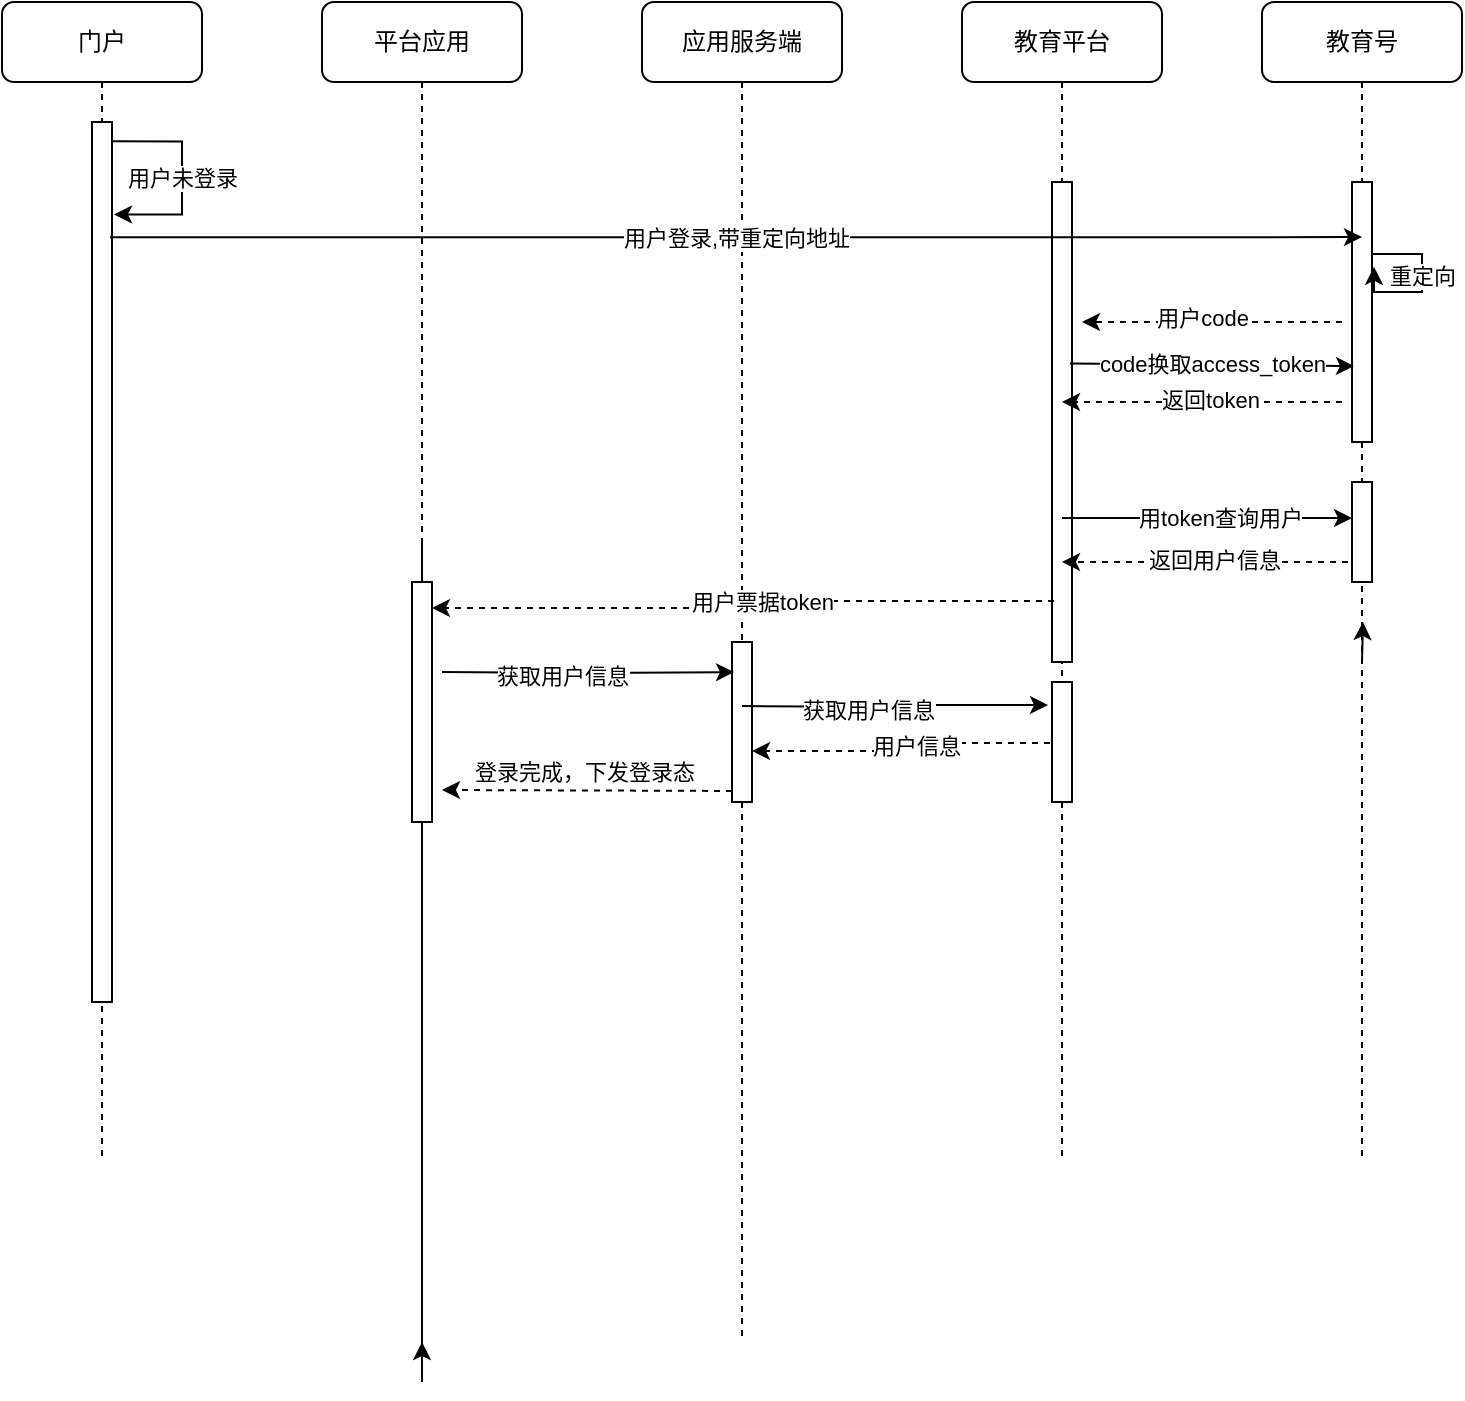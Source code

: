 <mxfile version="21.0.2" type="github">
  <diagram name="Page-1" id="0783ab3e-0a74-02c8-0abd-f7b4e66b4bec">
    <mxGraphModel dx="954" dy="562" grid="1" gridSize="10" guides="1" tooltips="1" connect="1" arrows="1" fold="1" page="1" pageScale="1" pageWidth="850" pageHeight="1100" background="none" math="0" shadow="0">
      <root>
        <mxCell id="0" />
        <mxCell id="1" parent="0" />
        <mxCell id="YV2BT5zyzoHaoUn2P1-p-2" value="平台应用" style="shape=umlLifeline;perimeter=lifelinePerimeter;whiteSpace=wrap;html=1;container=1;collapsible=0;recursiveResize=0;outlineConnect=0;rounded=1;shadow=0;comic=0;labelBackgroundColor=none;strokeWidth=1;fontFamily=Verdana;fontSize=12;align=center;" vertex="1" parent="1">
          <mxGeometry x="260" y="80" width="100" height="670" as="geometry" />
        </mxCell>
        <mxCell id="YV2BT5zyzoHaoUn2P1-p-3" style="edgeStyle=none;rounded=0;orthogonalLoop=1;jettySize=auto;html=1;dashed=1;elbow=vertical;" edge="1" parent="YV2BT5zyzoHaoUn2P1-p-2" target="YV2BT5zyzoHaoUn2P1-p-2">
          <mxGeometry relative="1" as="geometry">
            <mxPoint x="49.5" y="75" as="sourcePoint" />
          </mxGeometry>
        </mxCell>
        <mxCell id="YV2BT5zyzoHaoUn2P1-p-75" style="edgeStyle=orthogonalEdgeStyle;rounded=0;orthogonalLoop=1;jettySize=auto;html=1;" edge="1" parent="YV2BT5zyzoHaoUn2P1-p-2" source="YV2BT5zyzoHaoUn2P1-p-68" target="YV2BT5zyzoHaoUn2P1-p-2">
          <mxGeometry relative="1" as="geometry" />
        </mxCell>
        <mxCell id="YV2BT5zyzoHaoUn2P1-p-68" value="" style="html=1;points=[];perimeter=orthogonalPerimeter;rounded=0;shadow=0;comic=0;labelBackgroundColor=none;strokeWidth=1;fontFamily=Verdana;fontSize=12;align=center;" vertex="1" parent="YV2BT5zyzoHaoUn2P1-p-2">
          <mxGeometry x="45" y="290" width="10" height="120" as="geometry" />
        </mxCell>
        <mxCell id="YV2BT5zyzoHaoUn2P1-p-5" value="应用服务端" style="shape=umlLifeline;perimeter=lifelinePerimeter;whiteSpace=wrap;html=1;container=1;collapsible=0;recursiveResize=0;outlineConnect=0;rounded=1;shadow=0;comic=0;labelBackgroundColor=none;strokeWidth=1;fontFamily=Verdana;fontSize=12;align=center;" vertex="1" parent="1">
          <mxGeometry x="420" y="80" width="100" height="670" as="geometry" />
        </mxCell>
        <mxCell id="YV2BT5zyzoHaoUn2P1-p-7" style="edgeStyle=none;rounded=0;orthogonalLoop=1;jettySize=auto;html=1;elbow=vertical;" edge="1" parent="YV2BT5zyzoHaoUn2P1-p-5" target="YV2BT5zyzoHaoUn2P1-p-5">
          <mxGeometry relative="1" as="geometry">
            <mxPoint x="49.5" y="530" as="sourcePoint" />
          </mxGeometry>
        </mxCell>
        <mxCell id="YV2BT5zyzoHaoUn2P1-p-8" style="edgeStyle=orthogonalEdgeStyle;rounded=0;orthogonalLoop=1;jettySize=auto;html=1;" edge="1" parent="YV2BT5zyzoHaoUn2P1-p-5" target="YV2BT5zyzoHaoUn2P1-p-5">
          <mxGeometry relative="1" as="geometry">
            <Array as="points">
              <mxPoint x="50" y="230" />
              <mxPoint x="50" y="230" />
            </Array>
            <mxPoint x="49.5" y="530" as="sourcePoint" />
          </mxGeometry>
        </mxCell>
        <mxCell id="YV2BT5zyzoHaoUn2P1-p-69" value="" style="html=1;points=[];perimeter=orthogonalPerimeter;rounded=0;shadow=0;comic=0;labelBackgroundColor=none;strokeWidth=1;fontFamily=Verdana;fontSize=12;align=center;" vertex="1" parent="YV2BT5zyzoHaoUn2P1-p-5">
          <mxGeometry x="45" y="320" width="10" height="80" as="geometry" />
        </mxCell>
        <mxCell id="YV2BT5zyzoHaoUn2P1-p-10" value="教育平台" style="shape=umlLifeline;perimeter=lifelinePerimeter;whiteSpace=wrap;html=1;container=1;collapsible=0;recursiveResize=0;outlineConnect=0;rounded=1;shadow=0;comic=0;labelBackgroundColor=none;strokeWidth=1;fontFamily=Verdana;fontSize=12;align=center;" vertex="1" parent="1">
          <mxGeometry x="580" y="80" width="100" height="580" as="geometry" />
        </mxCell>
        <mxCell id="YV2BT5zyzoHaoUn2P1-p-11" style="edgeStyle=orthogonalEdgeStyle;rounded=0;orthogonalLoop=1;jettySize=auto;html=1;" edge="1" parent="YV2BT5zyzoHaoUn2P1-p-10" source="YV2BT5zyzoHaoUn2P1-p-12" target="YV2BT5zyzoHaoUn2P1-p-10">
          <mxGeometry relative="1" as="geometry">
            <Array as="points">
              <mxPoint x="50" y="230" />
              <mxPoint x="50" y="230" />
            </Array>
          </mxGeometry>
        </mxCell>
        <mxCell id="YV2BT5zyzoHaoUn2P1-p-12" value="" style="html=1;points=[];perimeter=orthogonalPerimeter;rounded=0;shadow=0;comic=0;labelBackgroundColor=none;strokeWidth=1;fontFamily=Verdana;fontSize=12;align=center;" vertex="1" parent="YV2BT5zyzoHaoUn2P1-p-10">
          <mxGeometry x="45" y="90" width="10" height="240" as="geometry" />
        </mxCell>
        <mxCell id="YV2BT5zyzoHaoUn2P1-p-74" value="" style="html=1;points=[];perimeter=orthogonalPerimeter;rounded=0;shadow=0;comic=0;labelBackgroundColor=none;strokeWidth=1;fontFamily=Verdana;fontSize=12;align=center;" vertex="1" parent="YV2BT5zyzoHaoUn2P1-p-10">
          <mxGeometry x="45" y="340" width="10" height="60" as="geometry" />
        </mxCell>
        <mxCell id="YV2BT5zyzoHaoUn2P1-p-14" value="门户" style="shape=umlLifeline;perimeter=lifelinePerimeter;whiteSpace=wrap;html=1;container=1;collapsible=0;recursiveResize=0;outlineConnect=0;rounded=1;shadow=0;comic=0;labelBackgroundColor=none;strokeWidth=1;fontFamily=Verdana;fontSize=12;align=center;" vertex="1" parent="1">
          <mxGeometry x="100" y="80" width="100" height="580" as="geometry" />
        </mxCell>
        <mxCell id="YV2BT5zyzoHaoUn2P1-p-15" value="" style="html=1;points=[];perimeter=orthogonalPerimeter;rounded=0;shadow=0;comic=0;labelBackgroundColor=none;strokeWidth=1;fontFamily=Verdana;fontSize=12;align=center;" vertex="1" parent="YV2BT5zyzoHaoUn2P1-p-14">
          <mxGeometry x="45" y="60" width="10" height="440" as="geometry" />
        </mxCell>
        <mxCell id="YV2BT5zyzoHaoUn2P1-p-61" value="用户未登录" style="edgeStyle=orthogonalEdgeStyle;rounded=0;orthogonalLoop=1;jettySize=auto;html=1;entryX=1.1;entryY=0.105;entryDx=0;entryDy=0;entryPerimeter=0;exitX=1;exitY=0.022;exitDx=0;exitDy=0;exitPerimeter=0;" edge="1" parent="YV2BT5zyzoHaoUn2P1-p-14" source="YV2BT5zyzoHaoUn2P1-p-15" target="YV2BT5zyzoHaoUn2P1-p-15">
          <mxGeometry relative="1" as="geometry">
            <Array as="points">
              <mxPoint x="90" y="70" />
              <mxPoint x="90" y="106" />
            </Array>
          </mxGeometry>
        </mxCell>
        <mxCell id="YV2BT5zyzoHaoUn2P1-p-18" value="教育号" style="shape=umlLifeline;perimeter=lifelinePerimeter;whiteSpace=wrap;html=1;container=1;collapsible=0;recursiveResize=0;outlineConnect=0;rounded=1;shadow=0;comic=0;labelBackgroundColor=none;strokeWidth=1;fontFamily=Verdana;fontSize=12;align=center;" vertex="1" parent="1">
          <mxGeometry x="730" y="80" width="100" height="580" as="geometry" />
        </mxCell>
        <mxCell id="YV2BT5zyzoHaoUn2P1-p-19" style="edgeStyle=none;rounded=0;orthogonalLoop=1;jettySize=auto;html=1;" edge="1" parent="YV2BT5zyzoHaoUn2P1-p-18" source="YV2BT5zyzoHaoUn2P1-p-20">
          <mxGeometry relative="1" as="geometry">
            <mxPoint x="55" y="190" as="targetPoint" />
          </mxGeometry>
        </mxCell>
        <mxCell id="YV2BT5zyzoHaoUn2P1-p-20" value="" style="html=1;points=[];perimeter=orthogonalPerimeter;rounded=0;shadow=0;comic=0;labelBackgroundColor=none;strokeWidth=1;fontFamily=Verdana;fontSize=12;align=center;" vertex="1" parent="YV2BT5zyzoHaoUn2P1-p-18">
          <mxGeometry x="45" y="90" width="10" height="130" as="geometry" />
        </mxCell>
        <mxCell id="YV2BT5zyzoHaoUn2P1-p-21" value="" style="edgeStyle=none;rounded=0;orthogonalLoop=1;jettySize=auto;html=1;" edge="1" parent="YV2BT5zyzoHaoUn2P1-p-18" target="YV2BT5zyzoHaoUn2P1-p-20">
          <mxGeometry relative="1" as="geometry">
            <mxPoint x="55" y="190" as="sourcePoint" />
          </mxGeometry>
        </mxCell>
        <mxCell id="YV2BT5zyzoHaoUn2P1-p-25" value="" style="html=1;points=[];perimeter=orthogonalPerimeter;rounded=0;shadow=0;comic=0;labelBackgroundColor=none;strokeWidth=1;fontFamily=Verdana;fontSize=12;align=center;" vertex="1" parent="YV2BT5zyzoHaoUn2P1-p-18">
          <mxGeometry x="45" y="240" width="10" height="50" as="geometry" />
        </mxCell>
        <mxCell id="YV2BT5zyzoHaoUn2P1-p-26" style="edgeStyle=orthogonalEdgeStyle;rounded=0;orthogonalLoop=1;jettySize=auto;html=1;" edge="1" parent="YV2BT5zyzoHaoUn2P1-p-18" target="YV2BT5zyzoHaoUn2P1-p-18">
          <mxGeometry relative="1" as="geometry">
            <mxPoint x="50" y="330" as="sourcePoint" />
          </mxGeometry>
        </mxCell>
        <mxCell id="YV2BT5zyzoHaoUn2P1-p-62" value="重定向" style="edgeStyle=orthogonalEdgeStyle;rounded=0;orthogonalLoop=1;jettySize=auto;html=1;entryX=1.1;entryY=0.326;entryDx=0;entryDy=0;entryPerimeter=0;exitX=1;exitY=0.209;exitDx=0;exitDy=0;exitPerimeter=0;" edge="1" parent="YV2BT5zyzoHaoUn2P1-p-18" source="YV2BT5zyzoHaoUn2P1-p-20" target="YV2BT5zyzoHaoUn2P1-p-20">
          <mxGeometry relative="1" as="geometry">
            <Array as="points">
              <mxPoint x="80" y="126" />
              <mxPoint x="80" y="145" />
            </Array>
          </mxGeometry>
        </mxCell>
        <mxCell id="YV2BT5zyzoHaoUn2P1-p-35" style="rounded=0;orthogonalLoop=1;jettySize=auto;html=1;elbow=vertical;dashed=1;exitX=0;exitY=0.931;exitDx=0;exitDy=0;exitPerimeter=0;" edge="1" parent="1" source="YV2BT5zyzoHaoUn2P1-p-69">
          <mxGeometry relative="1" as="geometry">
            <mxPoint x="466" y="552.6" as="sourcePoint" />
            <mxPoint x="320" y="474" as="targetPoint" />
          </mxGeometry>
        </mxCell>
        <mxCell id="YV2BT5zyzoHaoUn2P1-p-36" value="登录完成，下发登录态" style="edgeLabel;html=1;align=center;verticalAlign=middle;resizable=0;points=[];" vertex="1" connectable="0" parent="YV2BT5zyzoHaoUn2P1-p-35">
          <mxGeometry x="-0.314" y="-1" relative="1" as="geometry">
            <mxPoint x="-25" y="-9" as="offset" />
          </mxGeometry>
        </mxCell>
        <mxCell id="YV2BT5zyzoHaoUn2P1-p-38" style="edgeStyle=none;rounded=0;orthogonalLoop=1;jettySize=auto;html=1;elbow=vertical;dashed=1;exitX=-0.2;exitY=0.8;exitDx=0;exitDy=0;exitPerimeter=0;" edge="1" parent="1" source="YV2BT5zyzoHaoUn2P1-p-25" target="YV2BT5zyzoHaoUn2P1-p-10">
          <mxGeometry relative="1" as="geometry">
            <mxPoint x="770" y="535" as="sourcePoint" />
            <mxPoint x="640" y="430" as="targetPoint" />
          </mxGeometry>
        </mxCell>
        <mxCell id="YV2BT5zyzoHaoUn2P1-p-39" value="返回用户信息" style="edgeLabel;html=1;align=center;verticalAlign=middle;resizable=0;points=[];" vertex="1" connectable="0" parent="YV2BT5zyzoHaoUn2P1-p-38">
          <mxGeometry x="-0.314" y="-1" relative="1" as="geometry">
            <mxPoint x="-18" as="offset" />
          </mxGeometry>
        </mxCell>
        <mxCell id="YV2BT5zyzoHaoUn2P1-p-40" style="edgeStyle=orthogonalEdgeStyle;rounded=0;orthogonalLoop=1;jettySize=auto;html=1;dashed=1;exitX=0.1;exitY=0.873;exitDx=0;exitDy=0;exitPerimeter=0;entryX=1;entryY=0.108;entryDx=0;entryDy=0;entryPerimeter=0;" edge="1" parent="1" source="YV2BT5zyzoHaoUn2P1-p-12" target="YV2BT5zyzoHaoUn2P1-p-68">
          <mxGeometry relative="1" as="geometry">
            <mxPoint x="620" y="450" as="sourcePoint" />
            <mxPoint x="380" y="390" as="targetPoint" />
          </mxGeometry>
        </mxCell>
        <mxCell id="YV2BT5zyzoHaoUn2P1-p-41" value="用户票据token" style="edgeLabel;html=1;align=center;verticalAlign=middle;resizable=0;points=[];" vertex="1" connectable="0" parent="YV2BT5zyzoHaoUn2P1-p-40">
          <mxGeometry x="-0.198" relative="1" as="geometry">
            <mxPoint x="-20" as="offset" />
          </mxGeometry>
        </mxCell>
        <mxCell id="YV2BT5zyzoHaoUn2P1-p-50" style="edgeStyle=orthogonalEdgeStyle;rounded=0;orthogonalLoop=1;jettySize=auto;html=1;entryX=1;entryY=0.681;entryDx=0;entryDy=0;entryPerimeter=0;exitX=-0.1;exitY=0.508;exitDx=0;exitDy=0;exitPerimeter=0;dashed=1;" edge="1" parent="1" source="YV2BT5zyzoHaoUn2P1-p-74" target="YV2BT5zyzoHaoUn2P1-p-69">
          <mxGeometry relative="1" as="geometry" />
        </mxCell>
        <mxCell id="YV2BT5zyzoHaoUn2P1-p-51" value="用户信息" style="edgeLabel;html=1;align=center;verticalAlign=middle;resizable=0;points=[];" vertex="1" connectable="0" parent="YV2BT5zyzoHaoUn2P1-p-50">
          <mxGeometry x="-0.124" y="1" relative="1" as="geometry">
            <mxPoint as="offset" />
          </mxGeometry>
        </mxCell>
        <mxCell id="YV2BT5zyzoHaoUn2P1-p-57" value="用户登录,带重定向地址" style="edgeStyle=orthogonalEdgeStyle;rounded=0;orthogonalLoop=1;jettySize=auto;html=1;exitX=0.9;exitY=0.131;exitDx=0;exitDy=0;exitPerimeter=0;entryX=0.5;entryY=0.212;entryDx=0;entryDy=0;entryPerimeter=0;" edge="1" parent="1" source="YV2BT5zyzoHaoUn2P1-p-15" target="YV2BT5zyzoHaoUn2P1-p-20">
          <mxGeometry relative="1" as="geometry">
            <mxPoint x="770" y="191" as="targetPoint" />
          </mxGeometry>
        </mxCell>
        <mxCell id="YV2BT5zyzoHaoUn2P1-p-59" style="edgeStyle=orthogonalEdgeStyle;rounded=0;orthogonalLoop=1;jettySize=auto;html=1;dashed=1;" edge="1" parent="1">
          <mxGeometry relative="1" as="geometry">
            <mxPoint x="770" y="240" as="sourcePoint" />
            <mxPoint x="640" y="240" as="targetPoint" />
          </mxGeometry>
        </mxCell>
        <mxCell id="YV2BT5zyzoHaoUn2P1-p-60" value="用户code" style="edgeLabel;html=1;align=center;verticalAlign=middle;resizable=0;points=[];" vertex="1" connectable="0" parent="YV2BT5zyzoHaoUn2P1-p-59">
          <mxGeometry x="-0.125" y="-2" relative="1" as="geometry">
            <mxPoint x="-13" as="offset" />
          </mxGeometry>
        </mxCell>
        <mxCell id="YV2BT5zyzoHaoUn2P1-p-63" value="code换取access_token" style="edgeStyle=none;rounded=0;orthogonalLoop=1;jettySize=auto;html=1;elbow=vertical;entryX=0.1;entryY=0.708;entryDx=0;entryDy=0;entryPerimeter=0;exitX=0.9;exitY=0.378;exitDx=0;exitDy=0;exitPerimeter=0;" edge="1" parent="1" source="YV2BT5zyzoHaoUn2P1-p-12" target="YV2BT5zyzoHaoUn2P1-p-20">
          <mxGeometry relative="1" as="geometry">
            <mxPoint x="640" y="360" as="sourcePoint" />
            <mxPoint x="770" y="360" as="targetPoint" />
          </mxGeometry>
        </mxCell>
        <mxCell id="YV2BT5zyzoHaoUn2P1-p-64" style="rounded=0;orthogonalLoop=1;jettySize=auto;html=1;elbow=vertical;dashed=1;" edge="1" parent="1" target="YV2BT5zyzoHaoUn2P1-p-10">
          <mxGeometry relative="1" as="geometry">
            <mxPoint x="770" y="280" as="sourcePoint" />
            <mxPoint x="630" y="380" as="targetPoint" />
          </mxGeometry>
        </mxCell>
        <mxCell id="YV2BT5zyzoHaoUn2P1-p-65" value="返回token" style="edgeLabel;html=1;align=center;verticalAlign=middle;resizable=0;points=[];" vertex="1" connectable="0" parent="YV2BT5zyzoHaoUn2P1-p-64">
          <mxGeometry x="-0.314" y="-1" relative="1" as="geometry">
            <mxPoint x="-18" as="offset" />
          </mxGeometry>
        </mxCell>
        <mxCell id="YV2BT5zyzoHaoUn2P1-p-66" style="edgeStyle=none;rounded=0;orthogonalLoop=1;jettySize=auto;html=1;elbow=vertical;entryX=0;entryY=0.36;entryDx=0;entryDy=0;entryPerimeter=0;" edge="1" parent="1" source="YV2BT5zyzoHaoUn2P1-p-10" target="YV2BT5zyzoHaoUn2P1-p-25">
          <mxGeometry relative="1" as="geometry">
            <mxPoint x="630" y="410" as="sourcePoint" />
            <mxPoint x="775" y="410" as="targetPoint" />
          </mxGeometry>
        </mxCell>
        <mxCell id="YV2BT5zyzoHaoUn2P1-p-67" value="用token查询用户" style="edgeLabel;html=1;align=center;verticalAlign=middle;resizable=0;points=[];" vertex="1" connectable="0" parent="YV2BT5zyzoHaoUn2P1-p-66">
          <mxGeometry x="0.265" relative="1" as="geometry">
            <mxPoint x="-13" as="offset" />
          </mxGeometry>
        </mxCell>
        <mxCell id="YV2BT5zyzoHaoUn2P1-p-70" style="edgeStyle=orthogonalEdgeStyle;rounded=0;orthogonalLoop=1;jettySize=auto;html=1;entryX=0.1;entryY=0.188;entryDx=0;entryDy=0;entryPerimeter=0;" edge="1" parent="1" target="YV2BT5zyzoHaoUn2P1-p-69">
          <mxGeometry relative="1" as="geometry">
            <mxPoint x="320" y="415" as="sourcePoint" />
          </mxGeometry>
        </mxCell>
        <mxCell id="YV2BT5zyzoHaoUn2P1-p-71" value="获取用户信息" style="edgeLabel;html=1;align=center;verticalAlign=middle;resizable=0;points=[];" vertex="1" connectable="0" parent="YV2BT5zyzoHaoUn2P1-p-70">
          <mxGeometry x="-0.181" y="-1" relative="1" as="geometry">
            <mxPoint as="offset" />
          </mxGeometry>
        </mxCell>
        <mxCell id="YV2BT5zyzoHaoUn2P1-p-72" style="edgeStyle=orthogonalEdgeStyle;rounded=0;orthogonalLoop=1;jettySize=auto;html=1;entryX=-0.2;entryY=0.192;entryDx=0;entryDy=0;entryPerimeter=0;" edge="1" parent="1" target="YV2BT5zyzoHaoUn2P1-p-74">
          <mxGeometry relative="1" as="geometry">
            <mxPoint x="470" y="432" as="sourcePoint" />
            <mxPoint x="476" y="415" as="targetPoint" />
          </mxGeometry>
        </mxCell>
        <mxCell id="YV2BT5zyzoHaoUn2P1-p-73" value="获取用户信息" style="edgeLabel;html=1;align=center;verticalAlign=middle;resizable=0;points=[];" vertex="1" connectable="0" parent="YV2BT5zyzoHaoUn2P1-p-72">
          <mxGeometry x="-0.181" y="-1" relative="1" as="geometry">
            <mxPoint as="offset" />
          </mxGeometry>
        </mxCell>
      </root>
    </mxGraphModel>
  </diagram>
</mxfile>
